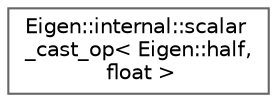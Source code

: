 digraph "类继承关系图"
{
 // LATEX_PDF_SIZE
  bgcolor="transparent";
  edge [fontname=Helvetica,fontsize=10,labelfontname=Helvetica,labelfontsize=10];
  node [fontname=Helvetica,fontsize=10,shape=box,height=0.2,width=0.4];
  rankdir="LR";
  Node0 [id="Node000000",label="Eigen::internal::scalar\l_cast_op\< Eigen::half,\l float \>",height=0.2,width=0.4,color="grey40", fillcolor="white", style="filled",URL="$struct_eigen_1_1internal_1_1scalar__cast__op_3_01_eigen_1_1half_00_01float_01_4.html",tooltip=" "];
}
